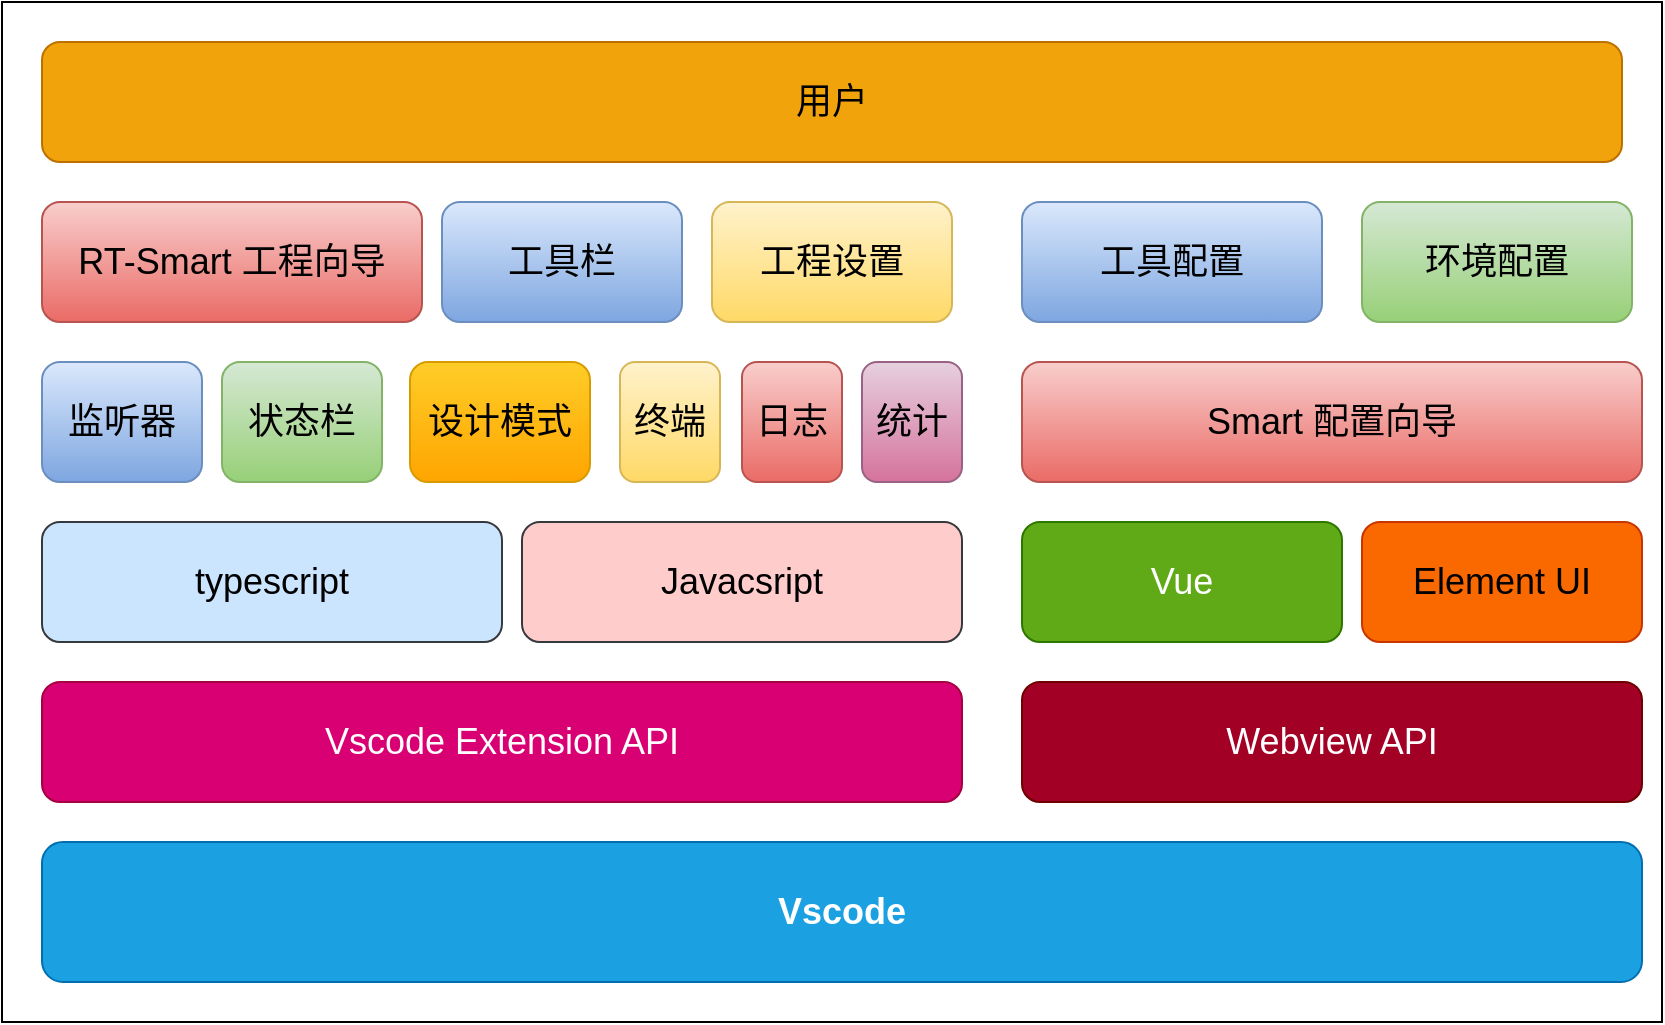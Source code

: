 <mxfile version="15.9.4" type="github">
  <diagram id="D9a77S43H5TM56BBEAoG" name="Page-1">
    <mxGraphModel dx="1422" dy="754" grid="1" gridSize="10" guides="1" tooltips="1" connect="1" arrows="1" fold="1" page="1" pageScale="1" pageWidth="827" pageHeight="1169" math="0" shadow="0">
      <root>
        <mxCell id="0" />
        <mxCell id="1" parent="0" />
        <mxCell id="e9i4VH5Fv7IkmH5WwM8w-2" value="" style="rounded=0;whiteSpace=wrap;html=1;" vertex="1" parent="1">
          <mxGeometry y="170" width="830" height="510" as="geometry" />
        </mxCell>
        <mxCell id="e9i4VH5Fv7IkmH5WwM8w-3" value="Vscode" style="rounded=1;whiteSpace=wrap;html=1;fillColor=#1ba1e2;strokeColor=#006EAF;fontSize=18;fontStyle=1;fontColor=#ffffff;" vertex="1" parent="1">
          <mxGeometry x="20" y="590" width="800" height="70" as="geometry" />
        </mxCell>
        <mxCell id="e9i4VH5Fv7IkmH5WwM8w-4" value="Vscode Extension API" style="rounded=1;whiteSpace=wrap;html=1;fontSize=18;fillColor=#d80073;strokeColor=#A50040;fontColor=#ffffff;" vertex="1" parent="1">
          <mxGeometry x="20" y="510" width="460" height="60" as="geometry" />
        </mxCell>
        <mxCell id="e9i4VH5Fv7IkmH5WwM8w-5" value="Webview API" style="rounded=1;whiteSpace=wrap;html=1;fontSize=18;fillColor=#a20025;strokeColor=#6F0000;fontColor=#ffffff;" vertex="1" parent="1">
          <mxGeometry x="510" y="510" width="310" height="60" as="geometry" />
        </mxCell>
        <mxCell id="e9i4VH5Fv7IkmH5WwM8w-6" value="typescript" style="rounded=1;whiteSpace=wrap;html=1;fontSize=18;fillColor=#cce5ff;strokeColor=#36393d;" vertex="1" parent="1">
          <mxGeometry x="20" y="430" width="230" height="60" as="geometry" />
        </mxCell>
        <mxCell id="e9i4VH5Fv7IkmH5WwM8w-7" value="Vue" style="rounded=1;whiteSpace=wrap;html=1;fontSize=18;fillColor=#60a917;fontColor=#ffffff;strokeColor=#2D7600;" vertex="1" parent="1">
          <mxGeometry x="510" y="430" width="160" height="60" as="geometry" />
        </mxCell>
        <mxCell id="e9i4VH5Fv7IkmH5WwM8w-8" value="Element UI" style="rounded=1;whiteSpace=wrap;html=1;fontSize=18;fillColor=#fa6800;fontColor=#000000;strokeColor=#C73500;" vertex="1" parent="1">
          <mxGeometry x="680" y="430" width="140" height="60" as="geometry" />
        </mxCell>
        <mxCell id="e9i4VH5Fv7IkmH5WwM8w-9" value="Javacsript" style="rounded=1;whiteSpace=wrap;html=1;fontSize=18;fillColor=#ffcccc;strokeColor=#36393d;" vertex="1" parent="1">
          <mxGeometry x="260" y="430" width="220" height="60" as="geometry" />
        </mxCell>
        <mxCell id="e9i4VH5Fv7IkmH5WwM8w-11" value="Smart 配置向导" style="rounded=1;whiteSpace=wrap;html=1;fontSize=18;fillColor=#f8cecc;strokeColor=#b85450;gradientColor=#ea6b66;" vertex="1" parent="1">
          <mxGeometry x="510" y="350" width="310" height="60" as="geometry" />
        </mxCell>
        <mxCell id="e9i4VH5Fv7IkmH5WwM8w-12" value="工具配置" style="rounded=1;whiteSpace=wrap;html=1;fontSize=18;fillColor=#dae8fc;gradientColor=#7ea6e0;strokeColor=#6c8ebf;" vertex="1" parent="1">
          <mxGeometry x="510" y="270" width="150" height="60" as="geometry" />
        </mxCell>
        <mxCell id="e9i4VH5Fv7IkmH5WwM8w-13" value="环境配置" style="rounded=1;whiteSpace=wrap;html=1;fontSize=18;fillColor=#d5e8d4;gradientColor=#97d077;strokeColor=#82b366;" vertex="1" parent="1">
          <mxGeometry x="680" y="270" width="135" height="60" as="geometry" />
        </mxCell>
        <mxCell id="e9i4VH5Fv7IkmH5WwM8w-14" value="终端" style="rounded=1;whiteSpace=wrap;html=1;fontSize=18;fillColor=#fff2cc;gradientColor=#ffd966;strokeColor=#d6b656;" vertex="1" parent="1">
          <mxGeometry x="309" y="350" width="50" height="60" as="geometry" />
        </mxCell>
        <mxCell id="e9i4VH5Fv7IkmH5WwM8w-15" value="日志" style="rounded=1;whiteSpace=wrap;html=1;fontSize=18;fillColor=#f8cecc;gradientColor=#ea6b66;strokeColor=#b85450;" vertex="1" parent="1">
          <mxGeometry x="370" y="350" width="50" height="60" as="geometry" />
        </mxCell>
        <mxCell id="e9i4VH5Fv7IkmH5WwM8w-16" value="统计" style="rounded=1;whiteSpace=wrap;html=1;fontSize=18;fillColor=#e6d0de;gradientColor=#d5739d;strokeColor=#996185;" vertex="1" parent="1">
          <mxGeometry x="430" y="350" width="50" height="60" as="geometry" />
        </mxCell>
        <mxCell id="e9i4VH5Fv7IkmH5WwM8w-17" value="监听器" style="rounded=1;whiteSpace=wrap;html=1;fontSize=18;fillColor=#dae8fc;gradientColor=#7ea6e0;strokeColor=#6c8ebf;" vertex="1" parent="1">
          <mxGeometry x="20" y="350" width="80" height="60" as="geometry" />
        </mxCell>
        <mxCell id="e9i4VH5Fv7IkmH5WwM8w-18" value="状态栏" style="rounded=1;whiteSpace=wrap;html=1;fontSize=18;fillColor=#d5e8d4;gradientColor=#97d077;strokeColor=#82b366;" vertex="1" parent="1">
          <mxGeometry x="110" y="350" width="80" height="60" as="geometry" />
        </mxCell>
        <mxCell id="e9i4VH5Fv7IkmH5WwM8w-19" value="设计模式" style="rounded=1;whiteSpace=wrap;html=1;fontSize=18;fillColor=#ffcd28;gradientColor=#ffa500;strokeColor=#d79b00;" vertex="1" parent="1">
          <mxGeometry x="204" y="350" width="90" height="60" as="geometry" />
        </mxCell>
        <mxCell id="e9i4VH5Fv7IkmH5WwM8w-20" value="RT-Smart 工程向导" style="rounded=1;whiteSpace=wrap;html=1;fontSize=18;fillColor=#f8cecc;gradientColor=#ea6b66;strokeColor=#b85450;" vertex="1" parent="1">
          <mxGeometry x="20" y="270" width="190" height="60" as="geometry" />
        </mxCell>
        <mxCell id="e9i4VH5Fv7IkmH5WwM8w-21" value="工具栏" style="rounded=1;whiteSpace=wrap;html=1;fontSize=18;fillColor=#dae8fc;gradientColor=#7ea6e0;strokeColor=#6c8ebf;" vertex="1" parent="1">
          <mxGeometry x="220" y="270" width="120" height="60" as="geometry" />
        </mxCell>
        <mxCell id="e9i4VH5Fv7IkmH5WwM8w-22" value="工程设置" style="rounded=1;whiteSpace=wrap;html=1;fontSize=18;fillColor=#fff2cc;gradientColor=#ffd966;strokeColor=#d6b656;" vertex="1" parent="1">
          <mxGeometry x="355" y="270" width="120" height="60" as="geometry" />
        </mxCell>
        <mxCell id="e9i4VH5Fv7IkmH5WwM8w-23" value="用户" style="rounded=1;whiteSpace=wrap;html=1;fontSize=18;fillColor=#f0a30a;fontColor=#000000;strokeColor=#BD7000;" vertex="1" parent="1">
          <mxGeometry x="20" y="190" width="790" height="60" as="geometry" />
        </mxCell>
      </root>
    </mxGraphModel>
  </diagram>
</mxfile>
